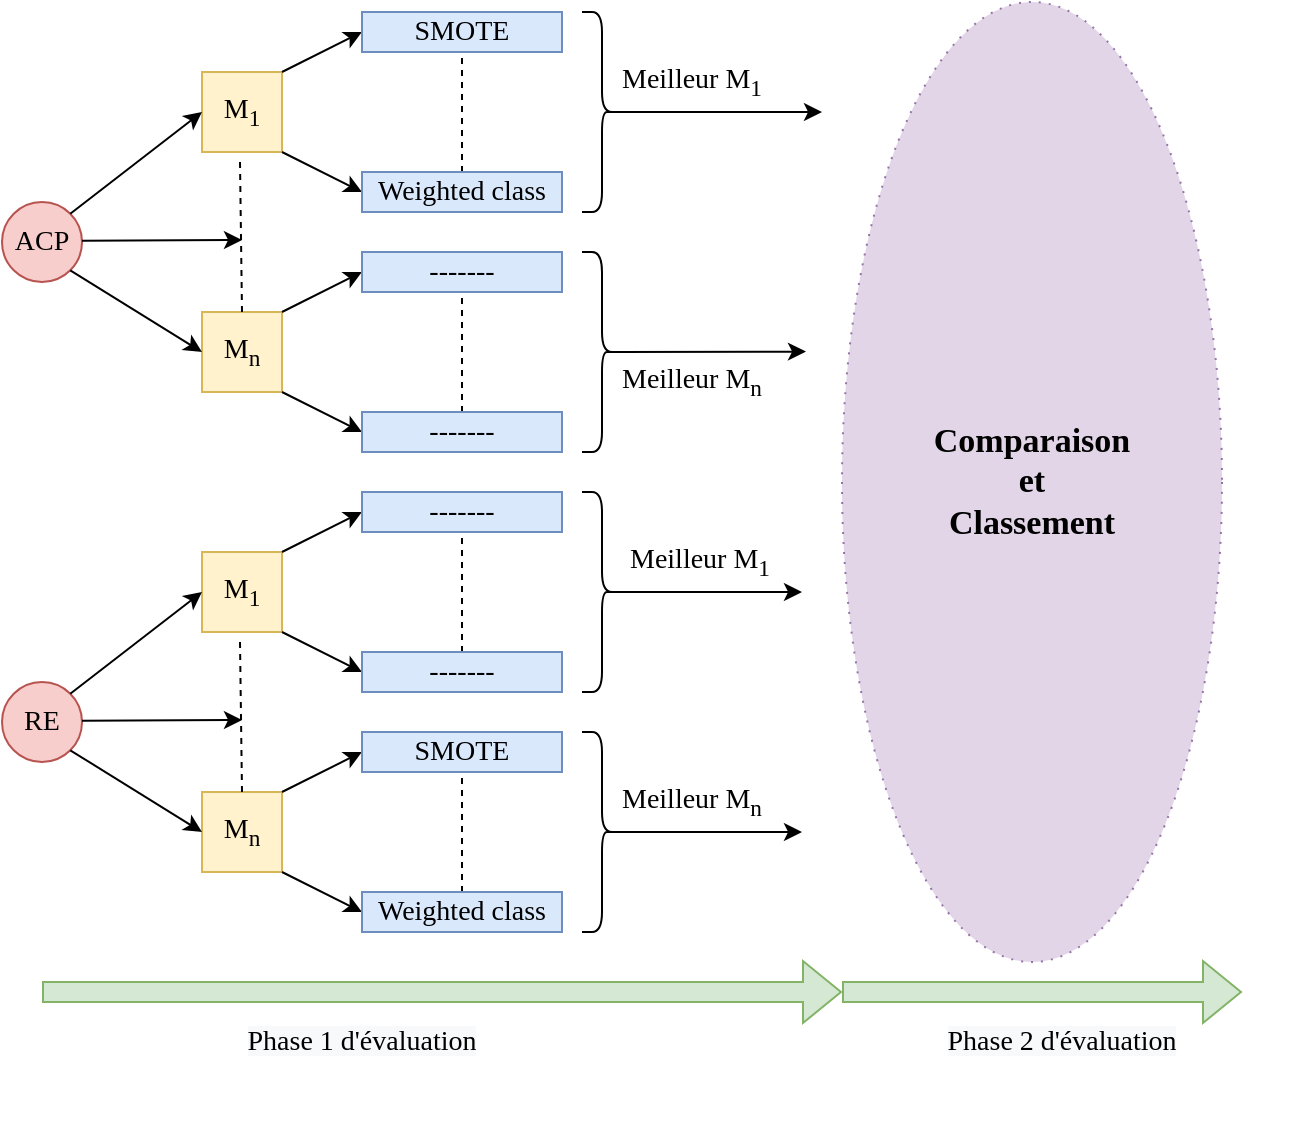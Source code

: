 <mxfile version="17.1.2" type="device"><diagram id="L8v0dfeHVcYfajxzfLY2" name="Page-1"><mxGraphModel dx="978" dy="585" grid="1" gridSize="10" guides="1" tooltips="1" connect="1" arrows="1" fold="1" page="1" pageScale="1" pageWidth="827" pageHeight="1169" math="0" shadow="0"><root><mxCell id="0"/><mxCell id="1" parent="0"/><mxCell id="RORS_f0z45fyBSiw59ZQ-30" value="" style="shape=flexArrow;endArrow=classic;html=1;rounded=0;fontFamily=Times New Roman;fontSize=14;fillColor=#d5e8d4;strokeColor=#82b366;" edge="1" parent="1"><mxGeometry width="50" height="50" relative="1" as="geometry"><mxPoint x="40" y="840" as="sourcePoint"/><mxPoint x="440" y="840" as="targetPoint"/></mxGeometry></mxCell><mxCell id="RORS_f0z45fyBSiw59ZQ-33" value="RE" style="ellipse;whiteSpace=wrap;html=1;aspect=fixed;labelBackgroundColor=none;fontFamily=Times New Roman;fontSize=14;fillColor=#f8cecc;strokeColor=#b85450;" vertex="1" parent="1"><mxGeometry x="20" y="685" width="40" height="40" as="geometry"/></mxCell><mxCell id="RORS_f0z45fyBSiw59ZQ-34" value="&#10;&#10;&lt;span style=&quot;color: rgb(0, 0, 0); font-family: &amp;quot;times new roman&amp;quot;; font-size: 14px; font-style: normal; font-weight: 400; letter-spacing: normal; text-align: center; text-indent: 0px; text-transform: none; word-spacing: 0px; background-color: rgb(248, 249, 250); display: inline; float: none;&quot;&gt;Phase 1 d'évaluation&lt;/span&gt;&#10;&#10;" style="text;html=1;strokeColor=none;fillColor=none;align=center;verticalAlign=middle;whiteSpace=wrap;rounded=0;labelBackgroundColor=none;fontFamily=Times New Roman;fontSize=14;" vertex="1" parent="1"><mxGeometry x="80" y="850" width="240" height="30" as="geometry"/></mxCell><mxCell id="RORS_f0z45fyBSiw59ZQ-38" value="M&lt;sub&gt;1&lt;/sub&gt;" style="whiteSpace=wrap;html=1;aspect=fixed;labelBackgroundColor=none;fontFamily=Times New Roman;fontSize=14;fillColor=#fff2cc;strokeColor=#d6b656;" vertex="1" parent="1"><mxGeometry x="120" y="620" width="40" height="40" as="geometry"/></mxCell><mxCell id="RORS_f0z45fyBSiw59ZQ-39" value="M&lt;sub&gt;n&lt;/sub&gt;" style="whiteSpace=wrap;html=1;aspect=fixed;labelBackgroundColor=none;fontFamily=Times New Roman;fontSize=14;fillColor=#fff2cc;strokeColor=#d6b656;" vertex="1" parent="1"><mxGeometry x="120" y="740" width="40" height="40" as="geometry"/></mxCell><mxCell id="RORS_f0z45fyBSiw59ZQ-44" value="" style="endArrow=none;dashed=1;html=1;rounded=0;fontFamily=Times New Roman;fontSize=14;exitX=0.5;exitY=0;exitDx=0;exitDy=0;" edge="1" parent="1" source="RORS_f0z45fyBSiw59ZQ-39"><mxGeometry width="50" height="50" relative="1" as="geometry"><mxPoint x="139.09" y="665" as="sourcePoint"/><mxPoint x="139" y="665" as="targetPoint"/></mxGeometry></mxCell><mxCell id="RORS_f0z45fyBSiw59ZQ-47" value="" style="endArrow=classic;html=1;rounded=0;fontFamily=Times New Roman;fontSize=14;entryX=0;entryY=0.5;entryDx=0;entryDy=0;exitX=1;exitY=0;exitDx=0;exitDy=0;" edge="1" parent="1" source="RORS_f0z45fyBSiw59ZQ-33" target="RORS_f0z45fyBSiw59ZQ-38"><mxGeometry width="50" height="50" relative="1" as="geometry"><mxPoint x="74.142" y="514.142" as="sourcePoint"/><mxPoint x="100" y="540" as="targetPoint"/></mxGeometry></mxCell><mxCell id="RORS_f0z45fyBSiw59ZQ-50" value="" style="endArrow=classic;html=1;rounded=0;fontFamily=Times New Roman;fontSize=14;exitX=1;exitY=1;exitDx=0;exitDy=0;entryX=0;entryY=0.5;entryDx=0;entryDy=0;" edge="1" parent="1" source="RORS_f0z45fyBSiw59ZQ-33" target="RORS_f0z45fyBSiw59ZQ-39"><mxGeometry width="50" height="50" relative="1" as="geometry"><mxPoint x="70" y="730" as="sourcePoint"/><mxPoint x="110" y="730" as="targetPoint"/></mxGeometry></mxCell><mxCell id="RORS_f0z45fyBSiw59ZQ-53" value="" style="endArrow=classic;html=1;rounded=0;fontFamily=Times New Roman;fontSize=14;exitX=1;exitY=0;exitDx=0;exitDy=0;" edge="1" parent="1"><mxGeometry width="50" height="50" relative="1" as="geometry"><mxPoint x="60.002" y="704.378" as="sourcePoint"/><mxPoint x="140" y="704" as="targetPoint"/></mxGeometry></mxCell><mxCell id="RORS_f0z45fyBSiw59ZQ-62" value="" style="shape=flexArrow;endArrow=classic;html=1;rounded=0;fontFamily=Times New Roman;fontSize=14;fillColor=#d5e8d4;strokeColor=#82b366;" edge="1" parent="1"><mxGeometry width="50" height="50" relative="1" as="geometry"><mxPoint x="440" y="840" as="sourcePoint"/><mxPoint x="640" y="840" as="targetPoint"/></mxGeometry></mxCell><mxCell id="RORS_f0z45fyBSiw59ZQ-63" value="&lt;span style=&quot;color: rgb(0 , 0 , 0) ; font-family: &amp;#34;times new roman&amp;#34; ; font-size: 14px ; font-style: normal ; font-weight: 400 ; letter-spacing: normal ; text-align: center ; text-indent: 0px ; text-transform: none ; word-spacing: 0px ; background-color: rgb(248 , 249 , 250) ; display: inline ; float: none&quot;&gt;Phase 2 d'évaluation&lt;/span&gt;" style="text;html=1;strokeColor=none;fillColor=none;align=center;verticalAlign=middle;whiteSpace=wrap;rounded=0;labelBackgroundColor=none;fontFamily=Times New Roman;fontSize=14;" vertex="1" parent="1"><mxGeometry x="430" y="850" width="240" height="30" as="geometry"/></mxCell><mxCell id="RORS_f0z45fyBSiw59ZQ-69" value="" style="endArrow=classic;html=1;rounded=0;fontFamily=Times New Roman;fontSize=14;exitX=1;exitY=1;exitDx=0;exitDy=0;entryX=0;entryY=0.5;entryDx=0;entryDy=0;" edge="1" parent="1" source="RORS_f0z45fyBSiw59ZQ-38" target="RORS_f0z45fyBSiw59ZQ-108"><mxGeometry width="50" height="50" relative="1" as="geometry"><mxPoint x="170" y="475" as="sourcePoint"/><mxPoint x="200" y="685" as="targetPoint"/><Array as="points"/></mxGeometry></mxCell><mxCell id="RORS_f0z45fyBSiw59ZQ-70" value="" style="endArrow=classic;html=1;rounded=0;fontFamily=Times New Roman;fontSize=14;exitX=1;exitY=0;exitDx=0;exitDy=0;entryX=0;entryY=0.5;entryDx=0;entryDy=0;" edge="1" parent="1" source="RORS_f0z45fyBSiw59ZQ-38" target="RORS_f0z45fyBSiw59ZQ-107"><mxGeometry width="50" height="50" relative="1" as="geometry"><mxPoint x="160" y="585" as="sourcePoint"/><mxPoint x="200" y="605" as="targetPoint"/><Array as="points"/></mxGeometry></mxCell><mxCell id="RORS_f0z45fyBSiw59ZQ-71" value="" style="endArrow=classic;html=1;rounded=0;fontFamily=Times New Roman;fontSize=14;exitX=1;exitY=1;exitDx=0;exitDy=0;entryX=0;entryY=0.5;entryDx=0;entryDy=0;" edge="1" parent="1" source="RORS_f0z45fyBSiw59ZQ-39" target="RORS_f0z45fyBSiw59ZQ-111"><mxGeometry width="50" height="50" relative="1" as="geometry"><mxPoint x="160" y="795.0" as="sourcePoint"/><mxPoint x="200" y="805" as="targetPoint"/></mxGeometry></mxCell><mxCell id="RORS_f0z45fyBSiw59ZQ-78" value="" style="endArrow=classic;html=1;rounded=0;fontFamily=Times New Roman;fontSize=14;exitX=1;exitY=0;exitDx=0;exitDy=0;entryX=0;entryY=0.5;entryDx=0;entryDy=0;" edge="1" parent="1" source="RORS_f0z45fyBSiw59ZQ-39" target="RORS_f0z45fyBSiw59ZQ-110"><mxGeometry width="50" height="50" relative="1" as="geometry"><mxPoint x="170" y="635" as="sourcePoint"/><mxPoint x="200" y="725" as="targetPoint"/><Array as="points"/></mxGeometry></mxCell><mxCell id="RORS_f0z45fyBSiw59ZQ-106" value="" style="endArrow=none;dashed=1;html=1;rounded=0;fontFamily=Times New Roman;fontSize=14;entryX=0.5;entryY=1;entryDx=0;entryDy=0;exitX=0.5;exitY=0;exitDx=0;exitDy=0;" edge="1" parent="1" source="RORS_f0z45fyBSiw59ZQ-108" target="RORS_f0z45fyBSiw59ZQ-107"><mxGeometry width="50" height="50" relative="1" as="geometry"><mxPoint x="330" y="725" as="sourcePoint"/><mxPoint x="330" y="645" as="targetPoint"/></mxGeometry></mxCell><mxCell id="RORS_f0z45fyBSiw59ZQ-107" value="-------" style="rounded=0;whiteSpace=wrap;html=1;labelBackgroundColor=none;fontFamily=Times New Roman;fontSize=14;fillColor=#dae8fc;strokeColor=#6c8ebf;" vertex="1" parent="1"><mxGeometry x="200" y="590" width="100" height="20" as="geometry"/></mxCell><mxCell id="RORS_f0z45fyBSiw59ZQ-108" value="-------" style="rounded=0;whiteSpace=wrap;html=1;labelBackgroundColor=none;fontFamily=Times New Roman;fontSize=14;fillColor=#dae8fc;strokeColor=#6c8ebf;" vertex="1" parent="1"><mxGeometry x="200" y="670" width="100" height="20" as="geometry"/></mxCell><mxCell id="RORS_f0z45fyBSiw59ZQ-109" value="" style="endArrow=none;dashed=1;html=1;rounded=0;fontFamily=Times New Roman;fontSize=14;entryX=0.5;entryY=1;entryDx=0;entryDy=0;exitX=0.5;exitY=0;exitDx=0;exitDy=0;" edge="1" parent="1" source="RORS_f0z45fyBSiw59ZQ-111" target="RORS_f0z45fyBSiw59ZQ-110"><mxGeometry width="50" height="50" relative="1" as="geometry"><mxPoint x="330" y="845" as="sourcePoint"/><mxPoint x="330" y="765" as="targetPoint"/></mxGeometry></mxCell><mxCell id="RORS_f0z45fyBSiw59ZQ-110" value="&lt;span&gt;SMOTE&lt;/span&gt;" style="rounded=0;whiteSpace=wrap;html=1;labelBackgroundColor=none;fontFamily=Times New Roman;fontSize=14;fillColor=#dae8fc;strokeColor=#6c8ebf;" vertex="1" parent="1"><mxGeometry x="200" y="710" width="100" height="20" as="geometry"/></mxCell><mxCell id="RORS_f0z45fyBSiw59ZQ-111" value="&lt;span&gt;Weighted class&lt;/span&gt;" style="rounded=0;whiteSpace=wrap;html=1;labelBackgroundColor=none;fontFamily=Times New Roman;fontSize=14;fillColor=#dae8fc;strokeColor=#6c8ebf;" vertex="1" parent="1"><mxGeometry x="200" y="790" width="100" height="20" as="geometry"/></mxCell><mxCell id="RORS_f0z45fyBSiw59ZQ-116" value="ACP" style="ellipse;whiteSpace=wrap;html=1;aspect=fixed;labelBackgroundColor=none;fontFamily=Times New Roman;fontSize=14;fillColor=#f8cecc;strokeColor=#b85450;" vertex="1" parent="1"><mxGeometry x="20" y="445" width="40" height="40" as="geometry"/></mxCell><mxCell id="RORS_f0z45fyBSiw59ZQ-117" value="M&lt;sub&gt;1&lt;/sub&gt;" style="whiteSpace=wrap;html=1;aspect=fixed;labelBackgroundColor=none;fontFamily=Times New Roman;fontSize=14;fillColor=#fff2cc;strokeColor=#d6b656;" vertex="1" parent="1"><mxGeometry x="120" y="380" width="40" height="40" as="geometry"/></mxCell><mxCell id="RORS_f0z45fyBSiw59ZQ-118" value="M&lt;sub&gt;n&lt;/sub&gt;" style="whiteSpace=wrap;html=1;aspect=fixed;labelBackgroundColor=none;fontFamily=Times New Roman;fontSize=14;fillColor=#fff2cc;strokeColor=#d6b656;" vertex="1" parent="1"><mxGeometry x="120" y="500" width="40" height="40" as="geometry"/></mxCell><mxCell id="RORS_f0z45fyBSiw59ZQ-119" value="" style="endArrow=none;dashed=1;html=1;rounded=0;fontFamily=Times New Roman;fontSize=14;exitX=0.5;exitY=0;exitDx=0;exitDy=0;" edge="1" parent="1" source="RORS_f0z45fyBSiw59ZQ-118"><mxGeometry width="50" height="50" relative="1" as="geometry"><mxPoint x="139.09" y="425" as="sourcePoint"/><mxPoint x="139" y="425" as="targetPoint"/></mxGeometry></mxCell><mxCell id="RORS_f0z45fyBSiw59ZQ-120" value="" style="endArrow=classic;html=1;rounded=0;fontFamily=Times New Roman;fontSize=14;entryX=0;entryY=0.5;entryDx=0;entryDy=0;exitX=1;exitY=0;exitDx=0;exitDy=0;" edge="1" parent="1" source="RORS_f0z45fyBSiw59ZQ-116" target="RORS_f0z45fyBSiw59ZQ-117"><mxGeometry width="50" height="50" relative="1" as="geometry"><mxPoint x="74.142" y="274.142" as="sourcePoint"/><mxPoint x="100" y="300" as="targetPoint"/></mxGeometry></mxCell><mxCell id="RORS_f0z45fyBSiw59ZQ-121" value="" style="endArrow=classic;html=1;rounded=0;fontFamily=Times New Roman;fontSize=14;exitX=1;exitY=1;exitDx=0;exitDy=0;entryX=0;entryY=0.5;entryDx=0;entryDy=0;" edge="1" parent="1" source="RORS_f0z45fyBSiw59ZQ-116" target="RORS_f0z45fyBSiw59ZQ-118"><mxGeometry width="50" height="50" relative="1" as="geometry"><mxPoint x="70" y="490" as="sourcePoint"/><mxPoint x="110" y="490" as="targetPoint"/></mxGeometry></mxCell><mxCell id="RORS_f0z45fyBSiw59ZQ-122" value="" style="endArrow=classic;html=1;rounded=0;fontFamily=Times New Roman;fontSize=14;exitX=1;exitY=0;exitDx=0;exitDy=0;" edge="1" parent="1"><mxGeometry width="50" height="50" relative="1" as="geometry"><mxPoint x="60.002" y="464.378" as="sourcePoint"/><mxPoint x="140" y="464" as="targetPoint"/></mxGeometry></mxCell><mxCell id="RORS_f0z45fyBSiw59ZQ-123" value="" style="endArrow=classic;html=1;rounded=0;fontFamily=Times New Roman;fontSize=14;exitX=1;exitY=1;exitDx=0;exitDy=0;entryX=0;entryY=0.5;entryDx=0;entryDy=0;" edge="1" parent="1" source="RORS_f0z45fyBSiw59ZQ-117" target="RORS_f0z45fyBSiw59ZQ-129"><mxGeometry width="50" height="50" relative="1" as="geometry"><mxPoint x="170" y="235" as="sourcePoint"/><mxPoint x="200" y="445" as="targetPoint"/><Array as="points"/></mxGeometry></mxCell><mxCell id="RORS_f0z45fyBSiw59ZQ-124" value="" style="endArrow=classic;html=1;rounded=0;fontFamily=Times New Roman;fontSize=14;exitX=1;exitY=0;exitDx=0;exitDy=0;entryX=0;entryY=0.5;entryDx=0;entryDy=0;" edge="1" parent="1" source="RORS_f0z45fyBSiw59ZQ-117" target="RORS_f0z45fyBSiw59ZQ-128"><mxGeometry width="50" height="50" relative="1" as="geometry"><mxPoint x="160" y="345" as="sourcePoint"/><mxPoint x="200" y="365" as="targetPoint"/><Array as="points"/></mxGeometry></mxCell><mxCell id="RORS_f0z45fyBSiw59ZQ-125" value="" style="endArrow=classic;html=1;rounded=0;fontFamily=Times New Roman;fontSize=14;exitX=1;exitY=1;exitDx=0;exitDy=0;entryX=0;entryY=0.5;entryDx=0;entryDy=0;" edge="1" parent="1" source="RORS_f0z45fyBSiw59ZQ-118"><mxGeometry width="50" height="50" relative="1" as="geometry"><mxPoint x="160" y="555.0" as="sourcePoint"/><mxPoint x="200" y="560" as="targetPoint"/></mxGeometry></mxCell><mxCell id="RORS_f0z45fyBSiw59ZQ-126" value="" style="endArrow=classic;html=1;rounded=0;fontFamily=Times New Roman;fontSize=14;exitX=1;exitY=0;exitDx=0;exitDy=0;entryX=0;entryY=0.5;entryDx=0;entryDy=0;" edge="1" parent="1" source="RORS_f0z45fyBSiw59ZQ-118" target="RORS_f0z45fyBSiw59ZQ-131"><mxGeometry width="50" height="50" relative="1" as="geometry"><mxPoint x="170" y="395" as="sourcePoint"/><mxPoint x="200" y="485" as="targetPoint"/><Array as="points"/></mxGeometry></mxCell><mxCell id="RORS_f0z45fyBSiw59ZQ-127" value="" style="endArrow=none;dashed=1;html=1;rounded=0;fontFamily=Times New Roman;fontSize=14;entryX=0.5;entryY=1;entryDx=0;entryDy=0;exitX=0.5;exitY=0;exitDx=0;exitDy=0;" edge="1" parent="1" source="RORS_f0z45fyBSiw59ZQ-129" target="RORS_f0z45fyBSiw59ZQ-128"><mxGeometry width="50" height="50" relative="1" as="geometry"><mxPoint x="330" y="485" as="sourcePoint"/><mxPoint x="330" y="405" as="targetPoint"/></mxGeometry></mxCell><mxCell id="RORS_f0z45fyBSiw59ZQ-128" value="SMOTE" style="rounded=0;whiteSpace=wrap;html=1;labelBackgroundColor=none;fontFamily=Times New Roman;fontSize=14;fillColor=#dae8fc;strokeColor=#6c8ebf;" vertex="1" parent="1"><mxGeometry x="200" y="350" width="100" height="20" as="geometry"/></mxCell><mxCell id="RORS_f0z45fyBSiw59ZQ-129" value="Weighted class" style="rounded=0;whiteSpace=wrap;html=1;labelBackgroundColor=none;fontFamily=Times New Roman;fontSize=14;fillColor=#dae8fc;strokeColor=#6c8ebf;" vertex="1" parent="1"><mxGeometry x="200" y="430" width="100" height="20" as="geometry"/></mxCell><mxCell id="RORS_f0z45fyBSiw59ZQ-130" value="" style="endArrow=none;dashed=1;html=1;rounded=0;fontFamily=Times New Roman;fontSize=14;entryX=0.5;entryY=1;entryDx=0;entryDy=0;exitX=0.5;exitY=0;exitDx=0;exitDy=0;" edge="1" parent="1" target="RORS_f0z45fyBSiw59ZQ-131"><mxGeometry width="50" height="50" relative="1" as="geometry"><mxPoint x="250" y="550" as="sourcePoint"/><mxPoint x="330" y="525" as="targetPoint"/></mxGeometry></mxCell><mxCell id="RORS_f0z45fyBSiw59ZQ-131" value="-------" style="rounded=0;whiteSpace=wrap;html=1;labelBackgroundColor=none;fontFamily=Times New Roman;fontSize=14;fillColor=#dae8fc;strokeColor=#6c8ebf;" vertex="1" parent="1"><mxGeometry x="200" y="470" width="100" height="20" as="geometry"/></mxCell><mxCell id="RORS_f0z45fyBSiw59ZQ-132" value="-------" style="rounded=0;whiteSpace=wrap;html=1;labelBackgroundColor=none;fontFamily=Times New Roman;fontSize=14;fillColor=#dae8fc;strokeColor=#6c8ebf;" vertex="1" parent="1"><mxGeometry x="200" y="550" width="100" height="20" as="geometry"/></mxCell><mxCell id="RORS_f0z45fyBSiw59ZQ-134" value="" style="shape=curlyBracket;whiteSpace=wrap;html=1;rounded=1;flipH=1;labelBackgroundColor=none;fontFamily=Times New Roman;fontSize=14;" vertex="1" parent="1"><mxGeometry x="310" y="350" width="20" height="100" as="geometry"/></mxCell><mxCell id="RORS_f0z45fyBSiw59ZQ-135" value="" style="shape=curlyBracket;whiteSpace=wrap;html=1;rounded=1;flipH=1;labelBackgroundColor=none;fontFamily=Times New Roman;fontSize=14;" vertex="1" parent="1"><mxGeometry x="310" y="470" width="20" height="100" as="geometry"/></mxCell><mxCell id="RORS_f0z45fyBSiw59ZQ-136" value="" style="shape=curlyBracket;whiteSpace=wrap;html=1;rounded=1;flipH=1;labelBackgroundColor=none;fontFamily=Times New Roman;fontSize=14;" vertex="1" parent="1"><mxGeometry x="310" y="590" width="20" height="100" as="geometry"/></mxCell><mxCell id="RORS_f0z45fyBSiw59ZQ-137" value="" style="shape=curlyBracket;whiteSpace=wrap;html=1;rounded=1;flipH=1;labelBackgroundColor=none;fontFamily=Times New Roman;fontSize=14;" vertex="1" parent="1"><mxGeometry x="310" y="710" width="20" height="100" as="geometry"/></mxCell><mxCell id="RORS_f0z45fyBSiw59ZQ-141" value="" style="endArrow=classic;html=1;rounded=0;fontFamily=Times New Roman;fontSize=14;exitX=0.1;exitY=0.5;exitDx=0;exitDy=0;exitPerimeter=0;" edge="1" parent="1" source="RORS_f0z45fyBSiw59ZQ-134"><mxGeometry width="50" height="50" relative="1" as="geometry"><mxPoint x="400" y="430" as="sourcePoint"/><mxPoint x="430" y="400" as="targetPoint"/></mxGeometry></mxCell><mxCell id="RORS_f0z45fyBSiw59ZQ-142" value="" style="endArrow=classic;html=1;rounded=0;fontFamily=Times New Roman;fontSize=14;exitX=0.1;exitY=0.5;exitDx=0;exitDy=0;exitPerimeter=0;" edge="1" parent="1" source="RORS_f0z45fyBSiw59ZQ-135"><mxGeometry width="50" height="50" relative="1" as="geometry"><mxPoint x="330" y="520" as="sourcePoint"/><mxPoint x="422" y="519.8" as="targetPoint"/></mxGeometry></mxCell><mxCell id="RORS_f0z45fyBSiw59ZQ-143" value="" style="endArrow=classic;html=1;rounded=0;fontFamily=Times New Roman;fontSize=14;exitX=0.1;exitY=0.5;exitDx=0;exitDy=0;exitPerimeter=0;" edge="1" parent="1" source="RORS_f0z45fyBSiw59ZQ-136"><mxGeometry width="50" height="50" relative="1" as="geometry"><mxPoint x="348" y="639.8" as="sourcePoint"/><mxPoint x="420" y="640" as="targetPoint"/></mxGeometry></mxCell><mxCell id="RORS_f0z45fyBSiw59ZQ-144" value="" style="endArrow=classic;html=1;rounded=0;fontFamily=Times New Roman;fontSize=14;exitX=0.1;exitY=0.5;exitDx=0;exitDy=0;exitPerimeter=0;" edge="1" parent="1" source="RORS_f0z45fyBSiw59ZQ-137"><mxGeometry width="50" height="50" relative="1" as="geometry"><mxPoint x="338" y="725" as="sourcePoint"/><mxPoint x="420" y="760" as="targetPoint"/></mxGeometry></mxCell><mxCell id="RORS_f0z45fyBSiw59ZQ-145" value="Meilleur M&lt;sub&gt;1&lt;/sub&gt;" style="text;html=1;strokeColor=none;fillColor=none;align=center;verticalAlign=middle;whiteSpace=wrap;rounded=0;labelBackgroundColor=none;fontFamily=Times New Roman;fontSize=14;" vertex="1" parent="1"><mxGeometry x="324" y="610" width="90" height="30" as="geometry"/></mxCell><mxCell id="RORS_f0z45fyBSiw59ZQ-147" value="Meilleur M&lt;sub&gt;n&lt;/sub&gt;" style="text;html=1;strokeColor=none;fillColor=none;align=center;verticalAlign=middle;whiteSpace=wrap;rounded=0;labelBackgroundColor=none;fontFamily=Times New Roman;fontSize=14;" vertex="1" parent="1"><mxGeometry x="320" y="730" width="90" height="30" as="geometry"/></mxCell><mxCell id="RORS_f0z45fyBSiw59ZQ-150" value="Meilleur M&lt;sub&gt;1&lt;/sub&gt;" style="text;html=1;strokeColor=none;fillColor=none;align=center;verticalAlign=middle;whiteSpace=wrap;rounded=0;labelBackgroundColor=none;fontFamily=Times New Roman;fontSize=14;" vertex="1" parent="1"><mxGeometry x="320" y="370" width="90" height="30" as="geometry"/></mxCell><mxCell id="RORS_f0z45fyBSiw59ZQ-151" value="Meilleur M&lt;sub&gt;n&lt;/sub&gt;" style="text;html=1;strokeColor=none;fillColor=none;align=center;verticalAlign=middle;whiteSpace=wrap;rounded=0;labelBackgroundColor=none;fontFamily=Times New Roman;fontSize=14;" vertex="1" parent="1"><mxGeometry x="320" y="520" width="90" height="30" as="geometry"/></mxCell><mxCell id="RORS_f0z45fyBSiw59ZQ-154" value="&lt;font style=&quot;font-size: 17px&quot; face=&quot;Times New Roman&quot;&gt;&lt;b&gt;Comparaison&lt;br&gt;et&lt;br&gt;Classement&lt;/b&gt;&lt;/font&gt;" style="ellipse;whiteSpace=wrap;html=1;labelBackgroundColor=none;fontFamily=Verdana;fontSize=15;dashed=1;dashPattern=1 4;fillColor=#e1d5e7;strokeColor=#9673a6;" vertex="1" parent="1"><mxGeometry x="440" y="345" width="190" height="480" as="geometry"/></mxCell></root></mxGraphModel></diagram></mxfile>